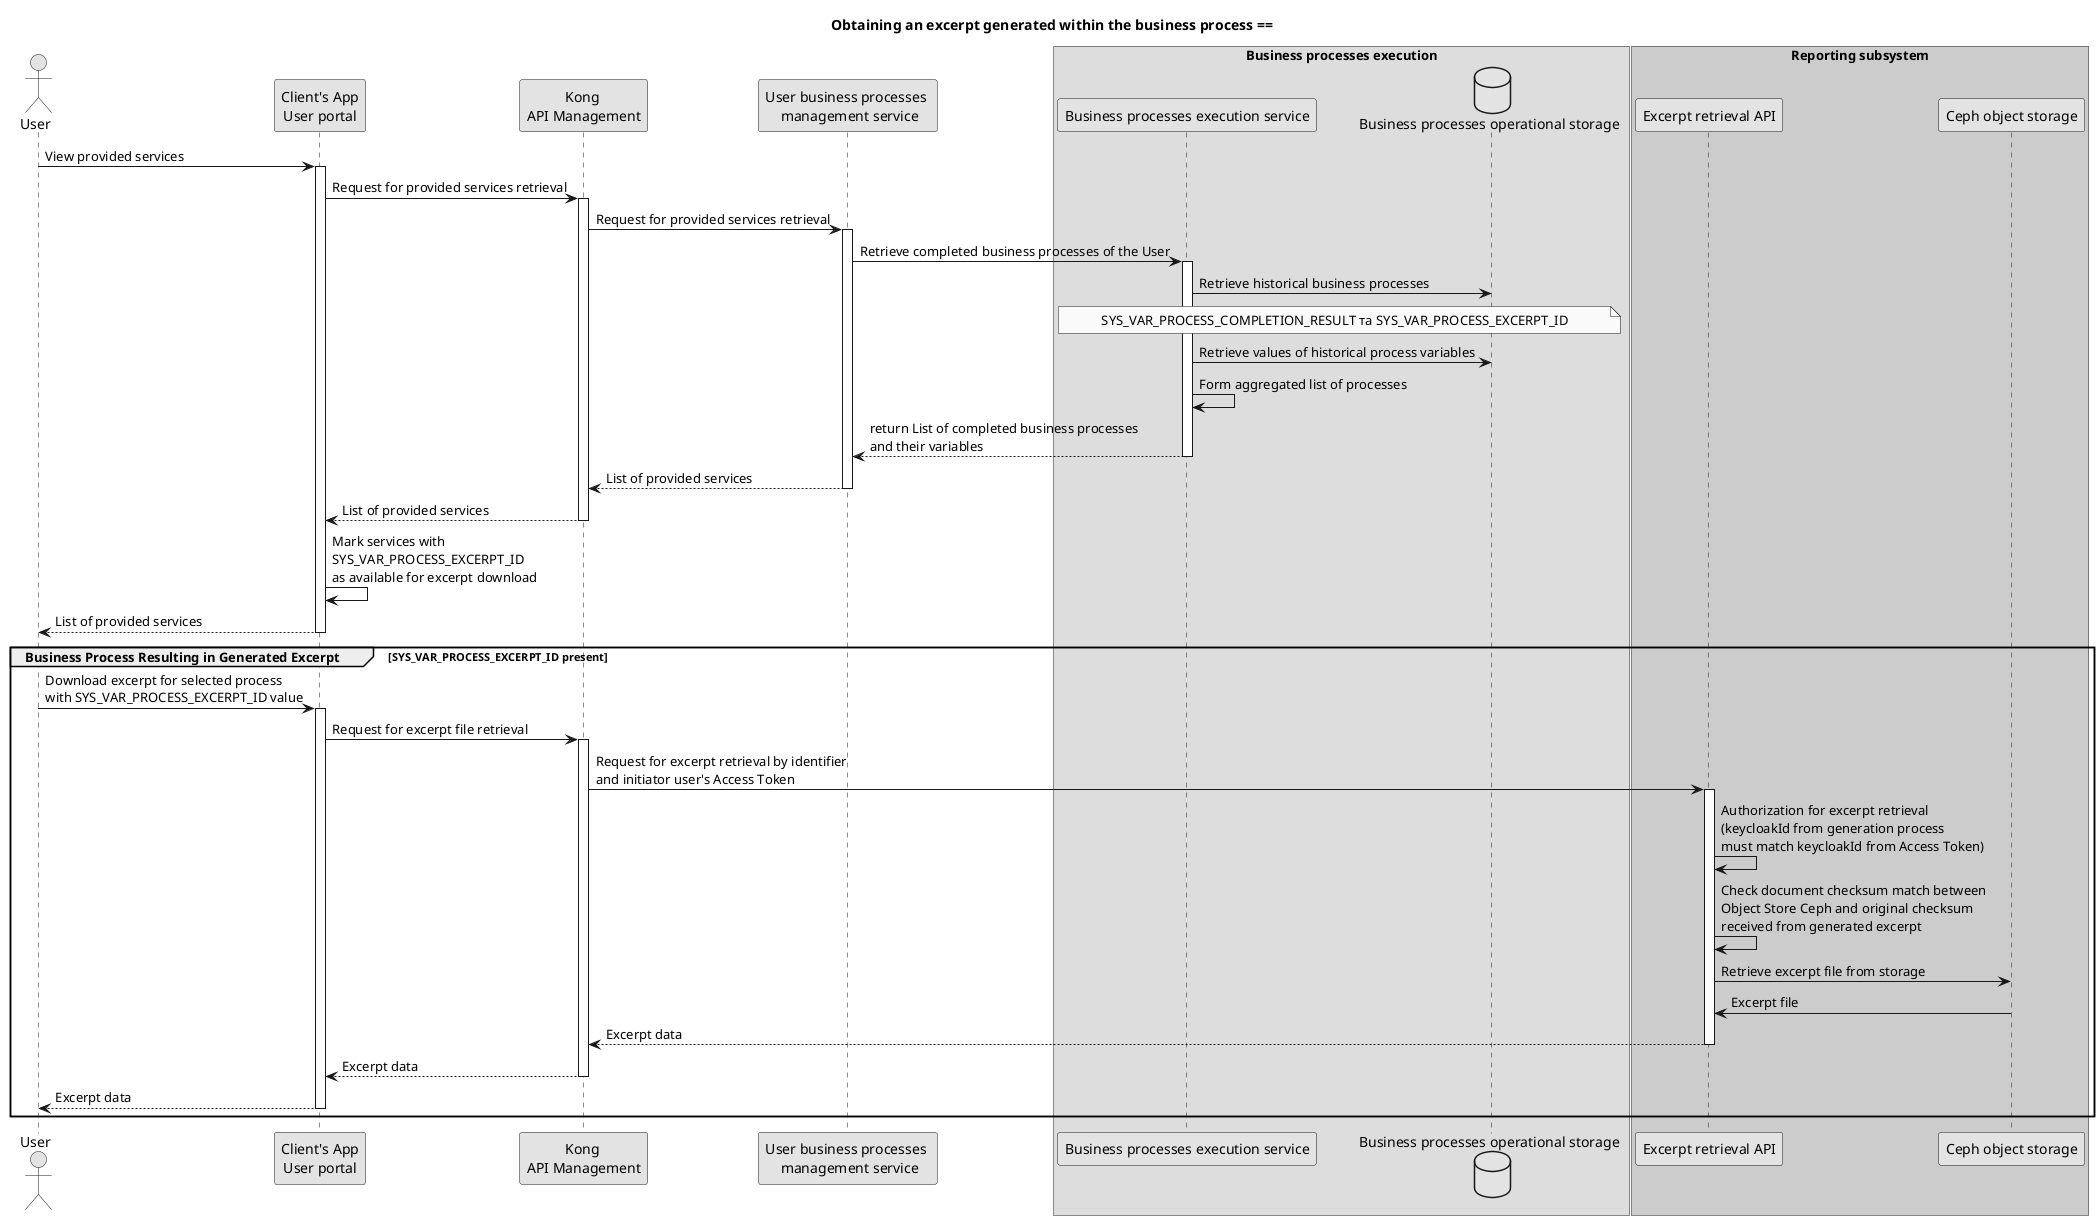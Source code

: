 @startuml
skinparam monochrome true

actor "User" as user
participant "Client's App\nUser portal" as cabinet
participant "Kong \nAPI Management" as kong
participant "User business processes \n management service" as user_process_mngmnt

box "Business processes execution"
participant "Business processes execution service" as bpms
database "Business processes operational storage" as bpms_db
end box

box "Reporting subsystem" #LightBlue
participant "Excerpt retrieval API" as report_storage_api
participant "Ceph object storage" as ceph
end box

skinparam responseMessageBelowArrow false
title Obtaining an excerpt generated within the business process ==

user -> cabinet: View provided services
activate cabinet
  cabinet -> kong: Request for provided services retrieval
  activate kong
    kong -> user_process_mngmnt: Request for provided services retrieval
    activate user_process_mngmnt
      user_process_mngmnt -> bpms: Retrieve completed business processes of the User
      activate bpms
        bpms -> bpms_db:  Retrieve historical business processes
        note over bpms, bpms_db: SYS_VAR_PROCESS_COMPLETION_RESULT та SYS_VAR_PROCESS_EXCERPT_ID
        bpms -> bpms_db: Retrieve values of historical process variables
        bpms -> bpms: Form aggregated list of processes
      return return List of completed business processes \nand their variables
    return List of provided services
  return List of provided services
  cabinet -> cabinet: Mark services with \nSYS_VAR_PROCESS_EXCERPT_ID \nas available for excerpt download
return List of provided services

group Business Process Resulting in Generated Excerpt [SYS_VAR_PROCESS_EXCERPT_ID present]
user -> cabinet: Download excerpt for selected process \nwith SYS_VAR_PROCESS_EXCERPT_ID value
activate cabinet
  cabinet -> kong: Request for excerpt file retrieval
  activate kong
    kong -> report_storage_api: Request for excerpt retrieval by identifier \nand initiator user's Access Token
    activate report_storage_api
      report_storage_api -> report_storage_api: Authorization for excerpt retrieval \n(keycloakId from generation process \nmust match keycloakId from Access Token)
      report_storage_api -> report_storage_api: Check document checksum match between \nObject Store Ceph and original checksum \nreceived from generated excerpt
      report_storage_api -> ceph: Retrieve excerpt file from storage
      ceph -> report_storage_api: Excerpt file
    return Excerpt data
  return Excerpt data
return Excerpt data
end

@enduml